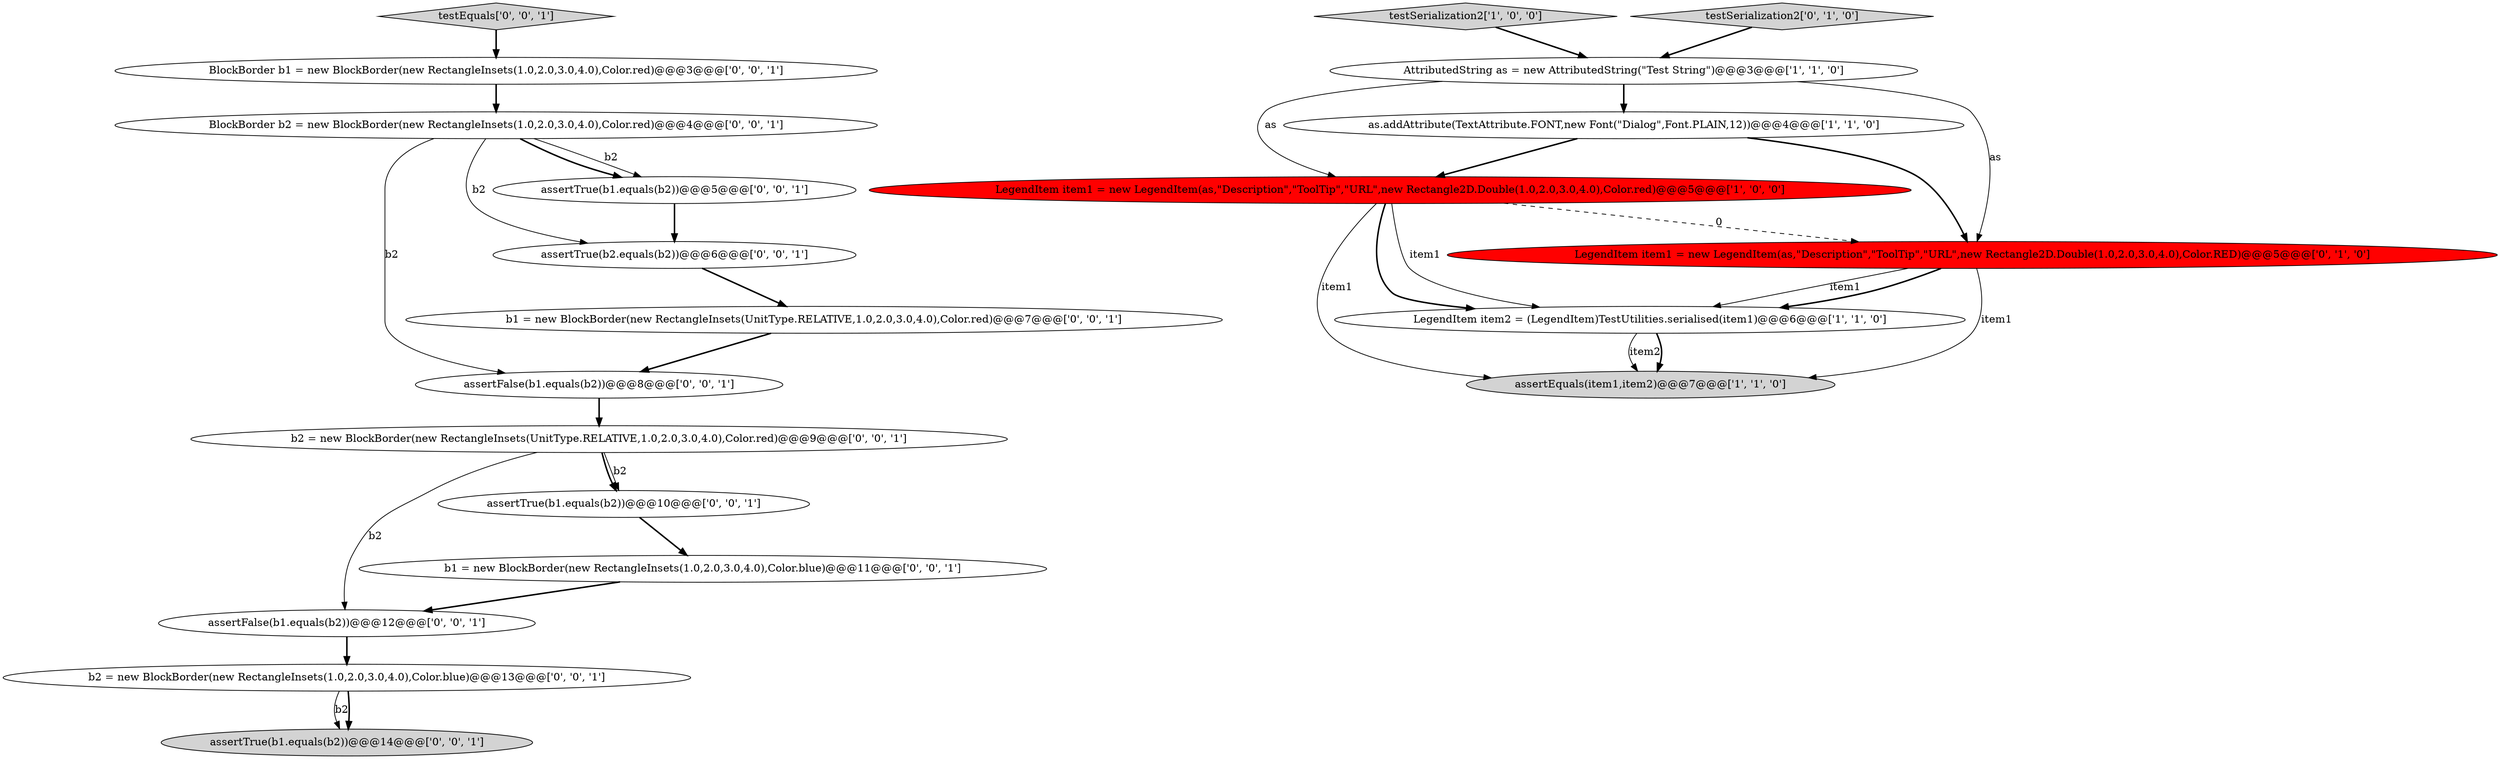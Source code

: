 digraph {
11 [style = filled, label = "b2 = new BlockBorder(new RectangleInsets(UnitType.RELATIVE,1.0,2.0,3.0,4.0),Color.red)@@@9@@@['0', '0', '1']", fillcolor = white, shape = ellipse image = "AAA0AAABBB3BBB"];
13 [style = filled, label = "b2 = new BlockBorder(new RectangleInsets(1.0,2.0,3.0,4.0),Color.blue)@@@13@@@['0', '0', '1']", fillcolor = white, shape = ellipse image = "AAA0AAABBB3BBB"];
9 [style = filled, label = "assertTrue(b1.equals(b2))@@@14@@@['0', '0', '1']", fillcolor = lightgray, shape = ellipse image = "AAA0AAABBB3BBB"];
1 [style = filled, label = "LegendItem item1 = new LegendItem(as,\"Description\",\"ToolTip\",\"URL\",new Rectangle2D.Double(1.0,2.0,3.0,4.0),Color.red)@@@5@@@['1', '0', '0']", fillcolor = red, shape = ellipse image = "AAA1AAABBB1BBB"];
0 [style = filled, label = "as.addAttribute(TextAttribute.FONT,new Font(\"Dialog\",Font.PLAIN,12))@@@4@@@['1', '1', '0']", fillcolor = white, shape = ellipse image = "AAA0AAABBB1BBB"];
2 [style = filled, label = "testSerialization2['1', '0', '0']", fillcolor = lightgray, shape = diamond image = "AAA0AAABBB1BBB"];
4 [style = filled, label = "LegendItem item2 = (LegendItem)TestUtilities.serialised(item1)@@@6@@@['1', '1', '0']", fillcolor = white, shape = ellipse image = "AAA0AAABBB1BBB"];
17 [style = filled, label = "assertFalse(b1.equals(b2))@@@8@@@['0', '0', '1']", fillcolor = white, shape = ellipse image = "AAA0AAABBB3BBB"];
19 [style = filled, label = "assertTrue(b2.equals(b2))@@@6@@@['0', '0', '1']", fillcolor = white, shape = ellipse image = "AAA0AAABBB3BBB"];
15 [style = filled, label = "b1 = new BlockBorder(new RectangleInsets(1.0,2.0,3.0,4.0),Color.blue)@@@11@@@['0', '0', '1']", fillcolor = white, shape = ellipse image = "AAA0AAABBB3BBB"];
12 [style = filled, label = "assertFalse(b1.equals(b2))@@@12@@@['0', '0', '1']", fillcolor = white, shape = ellipse image = "AAA0AAABBB3BBB"];
8 [style = filled, label = "BlockBorder b2 = new BlockBorder(new RectangleInsets(1.0,2.0,3.0,4.0),Color.red)@@@4@@@['0', '0', '1']", fillcolor = white, shape = ellipse image = "AAA0AAABBB3BBB"];
14 [style = filled, label = "testEquals['0', '0', '1']", fillcolor = lightgray, shape = diamond image = "AAA0AAABBB3BBB"];
10 [style = filled, label = "b1 = new BlockBorder(new RectangleInsets(UnitType.RELATIVE,1.0,2.0,3.0,4.0),Color.red)@@@7@@@['0', '0', '1']", fillcolor = white, shape = ellipse image = "AAA0AAABBB3BBB"];
5 [style = filled, label = "assertEquals(item1,item2)@@@7@@@['1', '1', '0']", fillcolor = lightgray, shape = ellipse image = "AAA0AAABBB1BBB"];
7 [style = filled, label = "testSerialization2['0', '1', '0']", fillcolor = lightgray, shape = diamond image = "AAA0AAABBB2BBB"];
6 [style = filled, label = "LegendItem item1 = new LegendItem(as,\"Description\",\"ToolTip\",\"URL\",new Rectangle2D.Double(1.0,2.0,3.0,4.0),Color.RED)@@@5@@@['0', '1', '0']", fillcolor = red, shape = ellipse image = "AAA1AAABBB2BBB"];
3 [style = filled, label = "AttributedString as = new AttributedString(\"Test String\")@@@3@@@['1', '1', '0']", fillcolor = white, shape = ellipse image = "AAA0AAABBB1BBB"];
18 [style = filled, label = "assertTrue(b1.equals(b2))@@@10@@@['0', '0', '1']", fillcolor = white, shape = ellipse image = "AAA0AAABBB3BBB"];
16 [style = filled, label = "BlockBorder b1 = new BlockBorder(new RectangleInsets(1.0,2.0,3.0,4.0),Color.red)@@@3@@@['0', '0', '1']", fillcolor = white, shape = ellipse image = "AAA0AAABBB3BBB"];
20 [style = filled, label = "assertTrue(b1.equals(b2))@@@5@@@['0', '0', '1']", fillcolor = white, shape = ellipse image = "AAA0AAABBB3BBB"];
14->16 [style = bold, label=""];
1->4 [style = bold, label=""];
8->17 [style = solid, label="b2"];
16->8 [style = bold, label=""];
0->6 [style = bold, label=""];
2->3 [style = bold, label=""];
6->4 [style = solid, label="item1"];
18->15 [style = bold, label=""];
1->5 [style = solid, label="item1"];
4->5 [style = solid, label="item2"];
19->10 [style = bold, label=""];
10->17 [style = bold, label=""];
13->9 [style = solid, label="b2"];
6->5 [style = solid, label="item1"];
11->18 [style = bold, label=""];
7->3 [style = bold, label=""];
3->0 [style = bold, label=""];
1->4 [style = solid, label="item1"];
12->13 [style = bold, label=""];
6->4 [style = bold, label=""];
8->20 [style = bold, label=""];
11->12 [style = solid, label="b2"];
3->1 [style = solid, label="as"];
1->6 [style = dashed, label="0"];
0->1 [style = bold, label=""];
8->20 [style = solid, label="b2"];
11->18 [style = solid, label="b2"];
15->12 [style = bold, label=""];
13->9 [style = bold, label=""];
20->19 [style = bold, label=""];
4->5 [style = bold, label=""];
8->19 [style = solid, label="b2"];
17->11 [style = bold, label=""];
3->6 [style = solid, label="as"];
}

